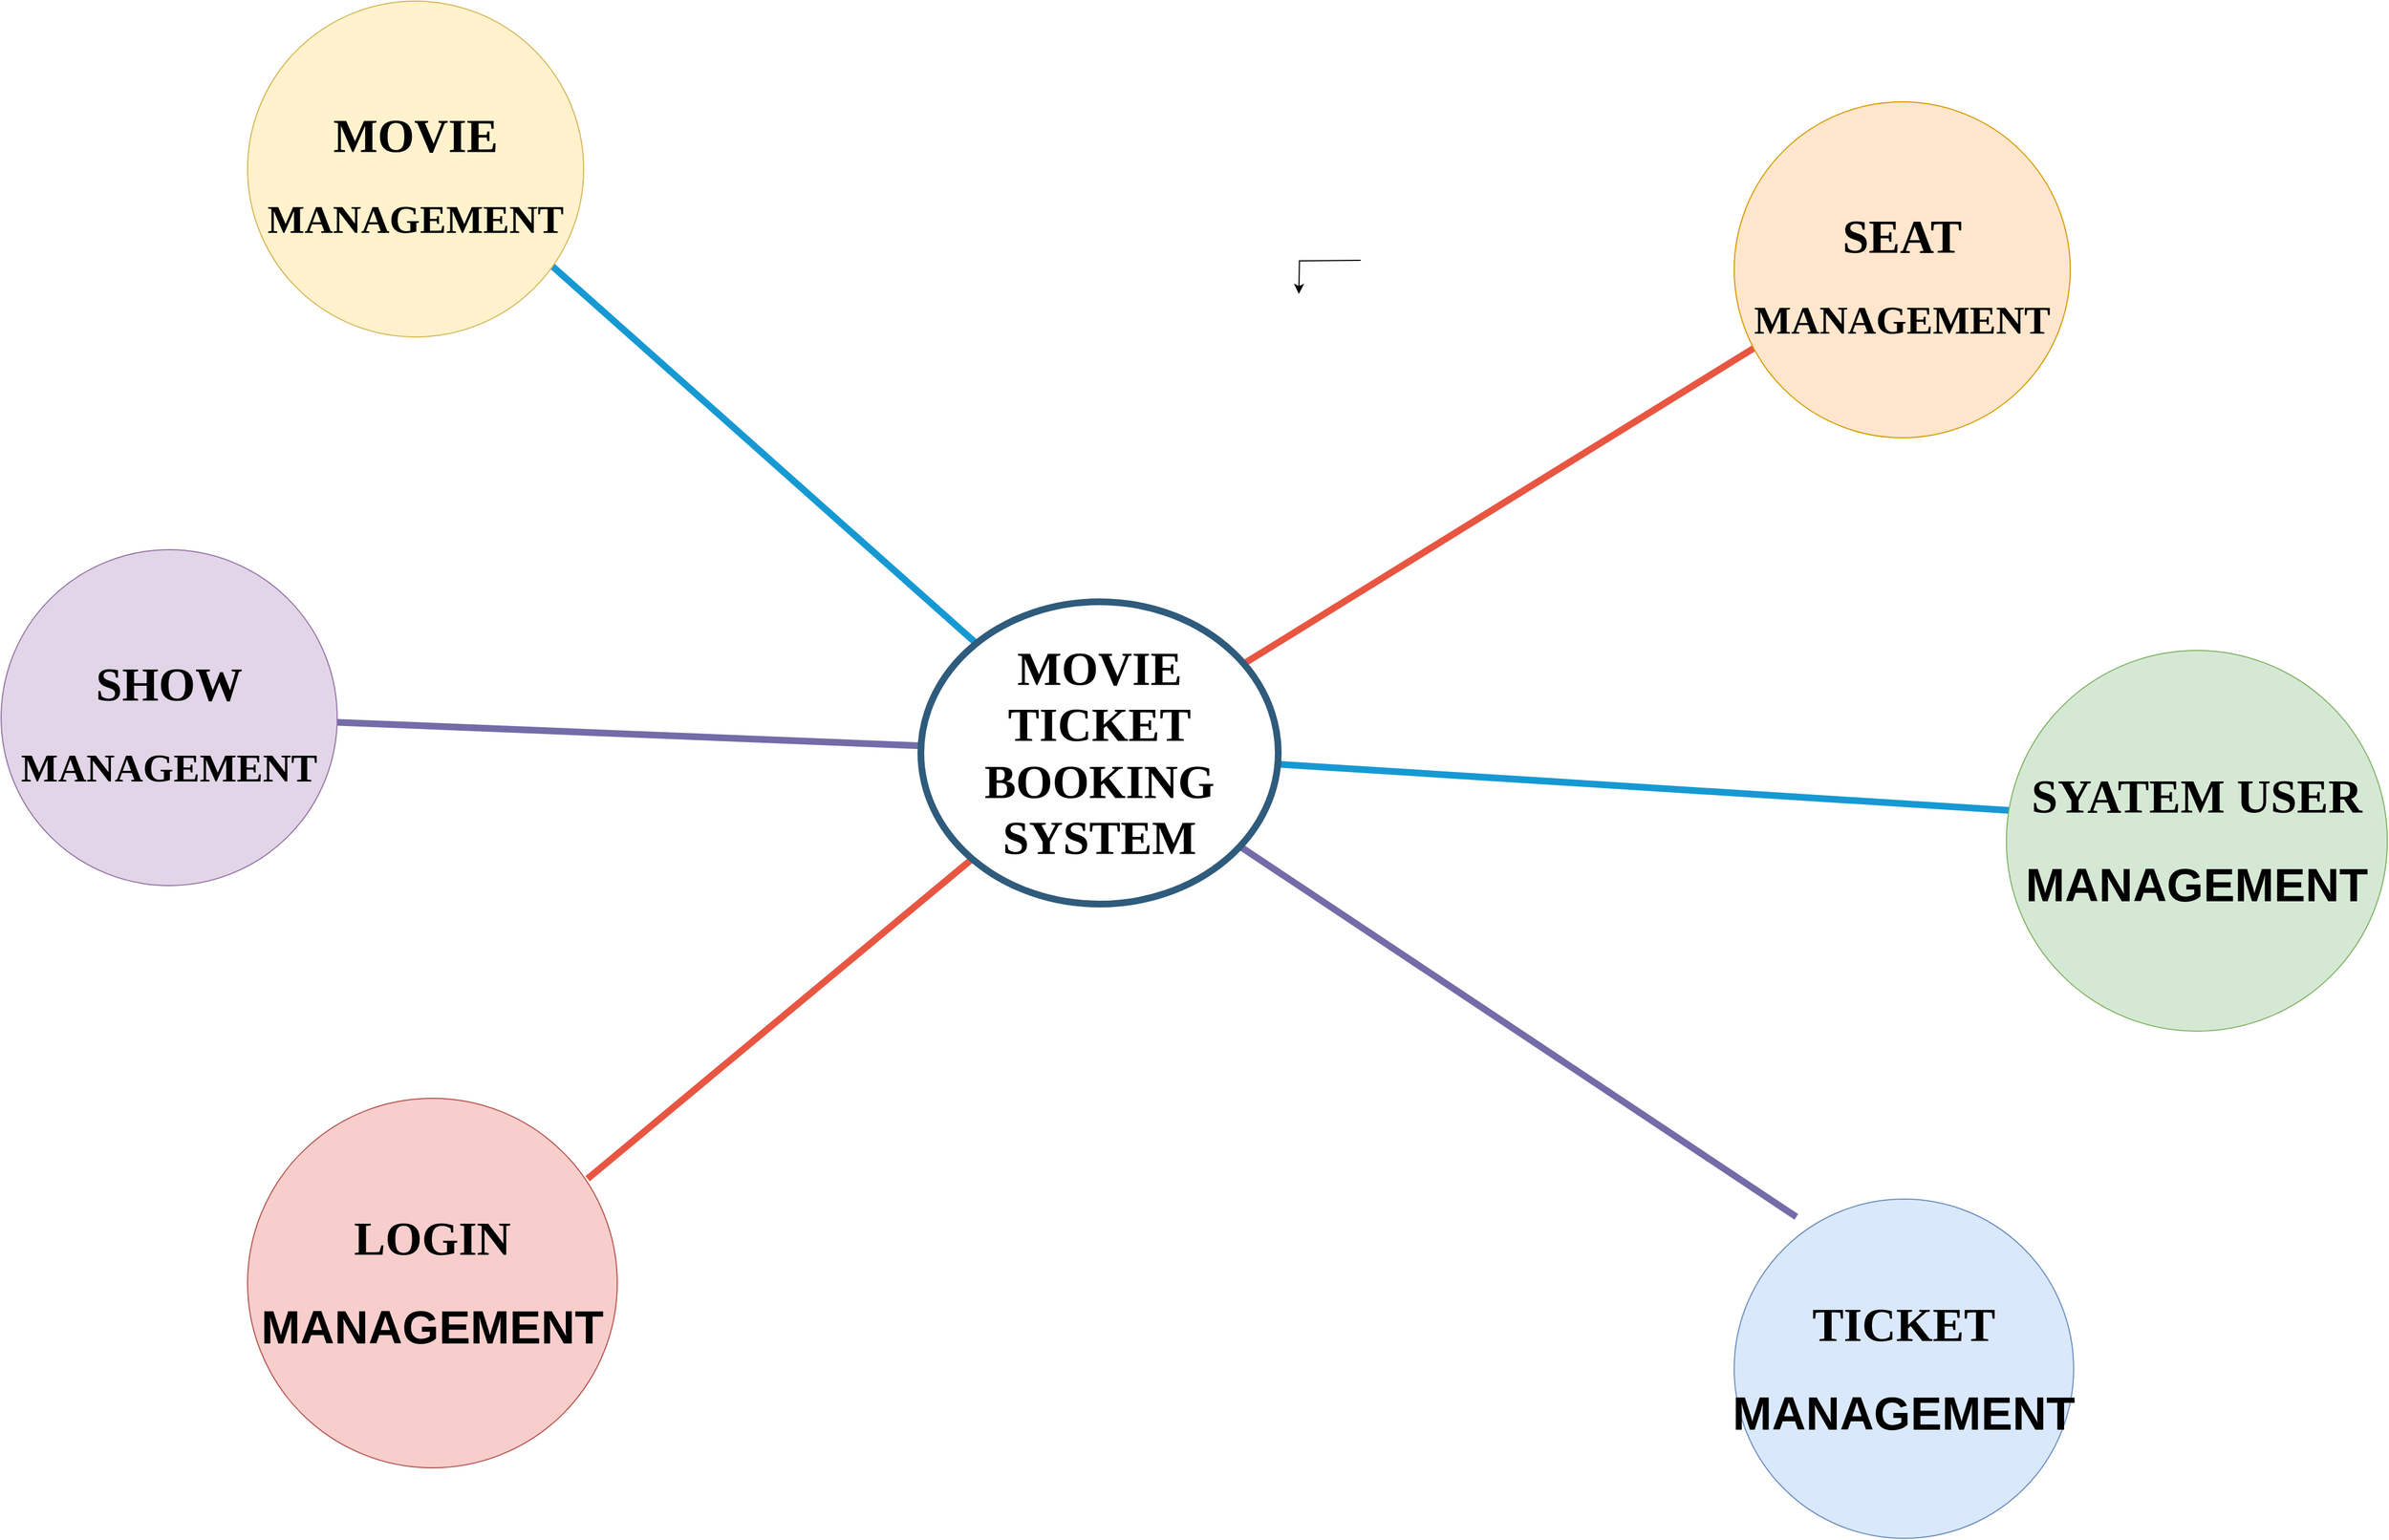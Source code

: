 <mxfile version="17.4.0" type="device"><diagram id="6a731a19-8d31-9384-78a2-239565b7b9f0" name="Page-1"><mxGraphModel dx="4112" dy="2084" grid="1" gridSize="10" guides="1" tooltips="1" connect="1" arrows="1" fold="1" page="1" pageScale="1" pageWidth="1169" pageHeight="827" background="none" math="0" shadow="0"><root><mxCell id="0"/><mxCell id="1" parent="0"/><mxCell id="1359" style="endArrow=none;strokeWidth=6;strokeColor=#1699D3;html=1;" parent="1" source="1515" edge="1"><mxGeometry relative="1" as="geometry"><mxPoint x="627.272" y="372.536" as="targetPoint"/></mxGeometry></mxCell><mxCell id="1361" style="endArrow=none;strokeWidth=6;strokeColor=#E85642;html=1;" parent="1" source="1515" edge="1"><mxGeometry relative="1" as="geometry"><mxPoint x="1709.332" y="447.003" as="targetPoint"/></mxGeometry></mxCell><mxCell id="1362" style="endArrow=none;strokeWidth=6;strokeColor=#1699D3;html=1;" parent="1" source="1515" edge="1"><mxGeometry relative="1" as="geometry"><mxPoint x="1936.1" y="863.039" as="targetPoint"/></mxGeometry></mxCell><mxCell id="1363" style="endArrow=none;strokeWidth=6;strokeColor=#736CA8;html=1;" parent="1" source="1515" edge="1"><mxGeometry relative="1" as="geometry"><mxPoint x="431.955" y="783.819" as="targetPoint"/></mxGeometry></mxCell><mxCell id="1364" style="endArrow=none;strokeWidth=6;strokeColor=#736ca8;html=1;" parent="1" source="1515" edge="1"><mxGeometry relative="1" as="geometry"><mxPoint x="1742.46" y="1225.859" as="targetPoint"/></mxGeometry></mxCell><mxCell id="1366" value="" style="edgeStyle=none;endArrow=none;strokeWidth=6;strokeColor=#E85642;html=1;" parent="1" source="1515" edge="1"><mxGeometry x="181" y="226.5" width="100" height="100" as="geometry"><mxPoint x="181" y="326.5" as="sourcePoint"/><mxPoint x="663.532" y="1191.85" as="targetPoint"/></mxGeometry></mxCell><mxCell id="WkPV8DW1T5tQB7nVcEXQ-1546" value="" style="edgeStyle=orthogonalEdgeStyle;rounded=0;orthogonalLoop=1;jettySize=auto;html=1;" edge="1" parent="1"><mxGeometry relative="1" as="geometry"><mxPoint x="1353.6" y="371.5" as="sourcePoint"/><mxPoint x="1298.4" y="401.5" as="targetPoint"/></mxGeometry></mxCell><mxCell id="1514" style="edgeStyle=orthogonalEdgeStyle;rounded=0;html=1;exitX=0.75;exitY=0;entryX=0.75;entryY=0;startArrow=none;startFill=0;endArrow=block;endFill=1;jettySize=auto;orthogonalLoop=1;strokeColor=#12aab5;strokeWidth=6;fontSize=20;fontColor=#2F5B7C;" parent="1" edge="1"><mxGeometry relative="1" as="geometry"><mxPoint x="1611" y="371.5" as="sourcePoint"/><mxPoint x="1611" y="371.5" as="targetPoint"/></mxGeometry></mxCell><mxCell id="1515" value="&lt;h1 style=&quot;color: rgb(0 , 0 , 0) ; font-size: 42px&quot;&gt;&lt;font face=&quot;Georgia&quot;&gt;MOVIE TICKET BOOKING SYSTEM&lt;/font&gt;&lt;/h1&gt;" style="ellipse;whiteSpace=wrap;html=1;shadow=0;fontFamily=Helvetica;fontSize=30;fontColor=#2F5B7C;align=center;strokeColor=#2F5B7C;strokeWidth=6;fillColor=#FFFFFF;fontStyle=1;gradientColor=none;" parent="1" vertex="1"><mxGeometry x="961" y="676.5" width="319" height="270" as="geometry"/></mxCell><mxCell id="WkPV8DW1T5tQB7nVcEXQ-1547" value="&lt;h1 style=&quot;font-size: 42px&quot;&gt;&lt;font face=&quot;Georgia&quot;&gt;LOGIN&lt;/font&gt;&lt;/h1&gt;&lt;h1 style=&quot;font-size: 42px&quot;&gt;MANAGEMENT&lt;/h1&gt;" style="ellipse;whiteSpace=wrap;html=1;aspect=fixed;fillColor=#f8cecc;strokeColor=#b85450;" vertex="1" parent="1"><mxGeometry x="360" y="1120" width="330" height="330" as="geometry"/></mxCell><mxCell id="WkPV8DW1T5tQB7nVcEXQ-1548" value="&lt;h1 style=&quot;font-size: 42px&quot;&gt;&lt;font face=&quot;Georgia&quot;&gt;TICKET&lt;/font&gt;&lt;/h1&gt;&lt;h1 style=&quot;font-size: 42px&quot;&gt;MANAGEMENT&lt;/h1&gt;" style="ellipse;whiteSpace=wrap;html=1;aspect=fixed;fillColor=#dae8fc;strokeColor=#6c8ebf;" vertex="1" parent="1"><mxGeometry x="1687" y="1210" width="303" height="303" as="geometry"/></mxCell><mxCell id="WkPV8DW1T5tQB7nVcEXQ-1549" value="&lt;h1 style=&quot;font-size: 42px&quot;&gt;&lt;font face=&quot;Georgia&quot;&gt;SYATEM USER&lt;/font&gt;&lt;/h1&gt;&lt;h1 style=&quot;font-size: 42px&quot;&gt;MANAGEMENT&lt;/h1&gt;" style="ellipse;whiteSpace=wrap;html=1;aspect=fixed;fillColor=#d5e8d4;strokeColor=#82b366;" vertex="1" parent="1"><mxGeometry x="1930" y="720" width="340" height="340" as="geometry"/></mxCell><mxCell id="WkPV8DW1T5tQB7nVcEXQ-1550" value="&lt;h3&gt;&lt;/h3&gt;&lt;h1 style=&quot;font-size: 42px&quot;&gt;&lt;font face=&quot;Georgia&quot;&gt;SEAT&lt;/font&gt;&lt;/h1&gt;&lt;h1&gt;&lt;font face=&quot;Georgia&quot; style=&quot;font-size: 35px&quot;&gt;MANAGEMENT&lt;/font&gt;&lt;/h1&gt;" style="ellipse;whiteSpace=wrap;html=1;aspect=fixed;fillColor=#ffe6cc;strokeColor=#d79b00;fontStyle=1" vertex="1" parent="1"><mxGeometry x="1687" y="230" width="300" height="300" as="geometry"/></mxCell><mxCell id="WkPV8DW1T5tQB7nVcEXQ-1552" value="&lt;h1 style=&quot;font-size: 42px&quot;&gt;&lt;font face=&quot;Georgia&quot;&gt;SHOW&lt;/font&gt;&lt;/h1&gt;&lt;h1&gt;&lt;font face=&quot;Georgia&quot; style=&quot;font-size: 35px&quot;&gt;MANAGEMENT&lt;/font&gt;&lt;/h1&gt;" style="ellipse;whiteSpace=wrap;html=1;aspect=fixed;fillColor=#e1d5e7;strokeColor=#9673a6;" vertex="1" parent="1"><mxGeometry x="140" y="630" width="300" height="300" as="geometry"/></mxCell><mxCell id="WkPV8DW1T5tQB7nVcEXQ-1553" value="&lt;h1 style=&quot;font-size: 42px&quot;&gt;&lt;font face=&quot;Georgia&quot;&gt;MOVIE&lt;/font&gt;&lt;/h1&gt;&lt;h1&gt;&lt;font face=&quot;Georgia&quot; style=&quot;font-size: 35px&quot;&gt;MANAGEMENT&lt;/font&gt;&lt;/h1&gt;" style="ellipse;whiteSpace=wrap;html=1;aspect=fixed;fillColor=#fff2cc;strokeColor=#d6b656;" vertex="1" parent="1"><mxGeometry x="360" y="140" width="300" height="300" as="geometry"/></mxCell></root></mxGraphModel></diagram></mxfile>